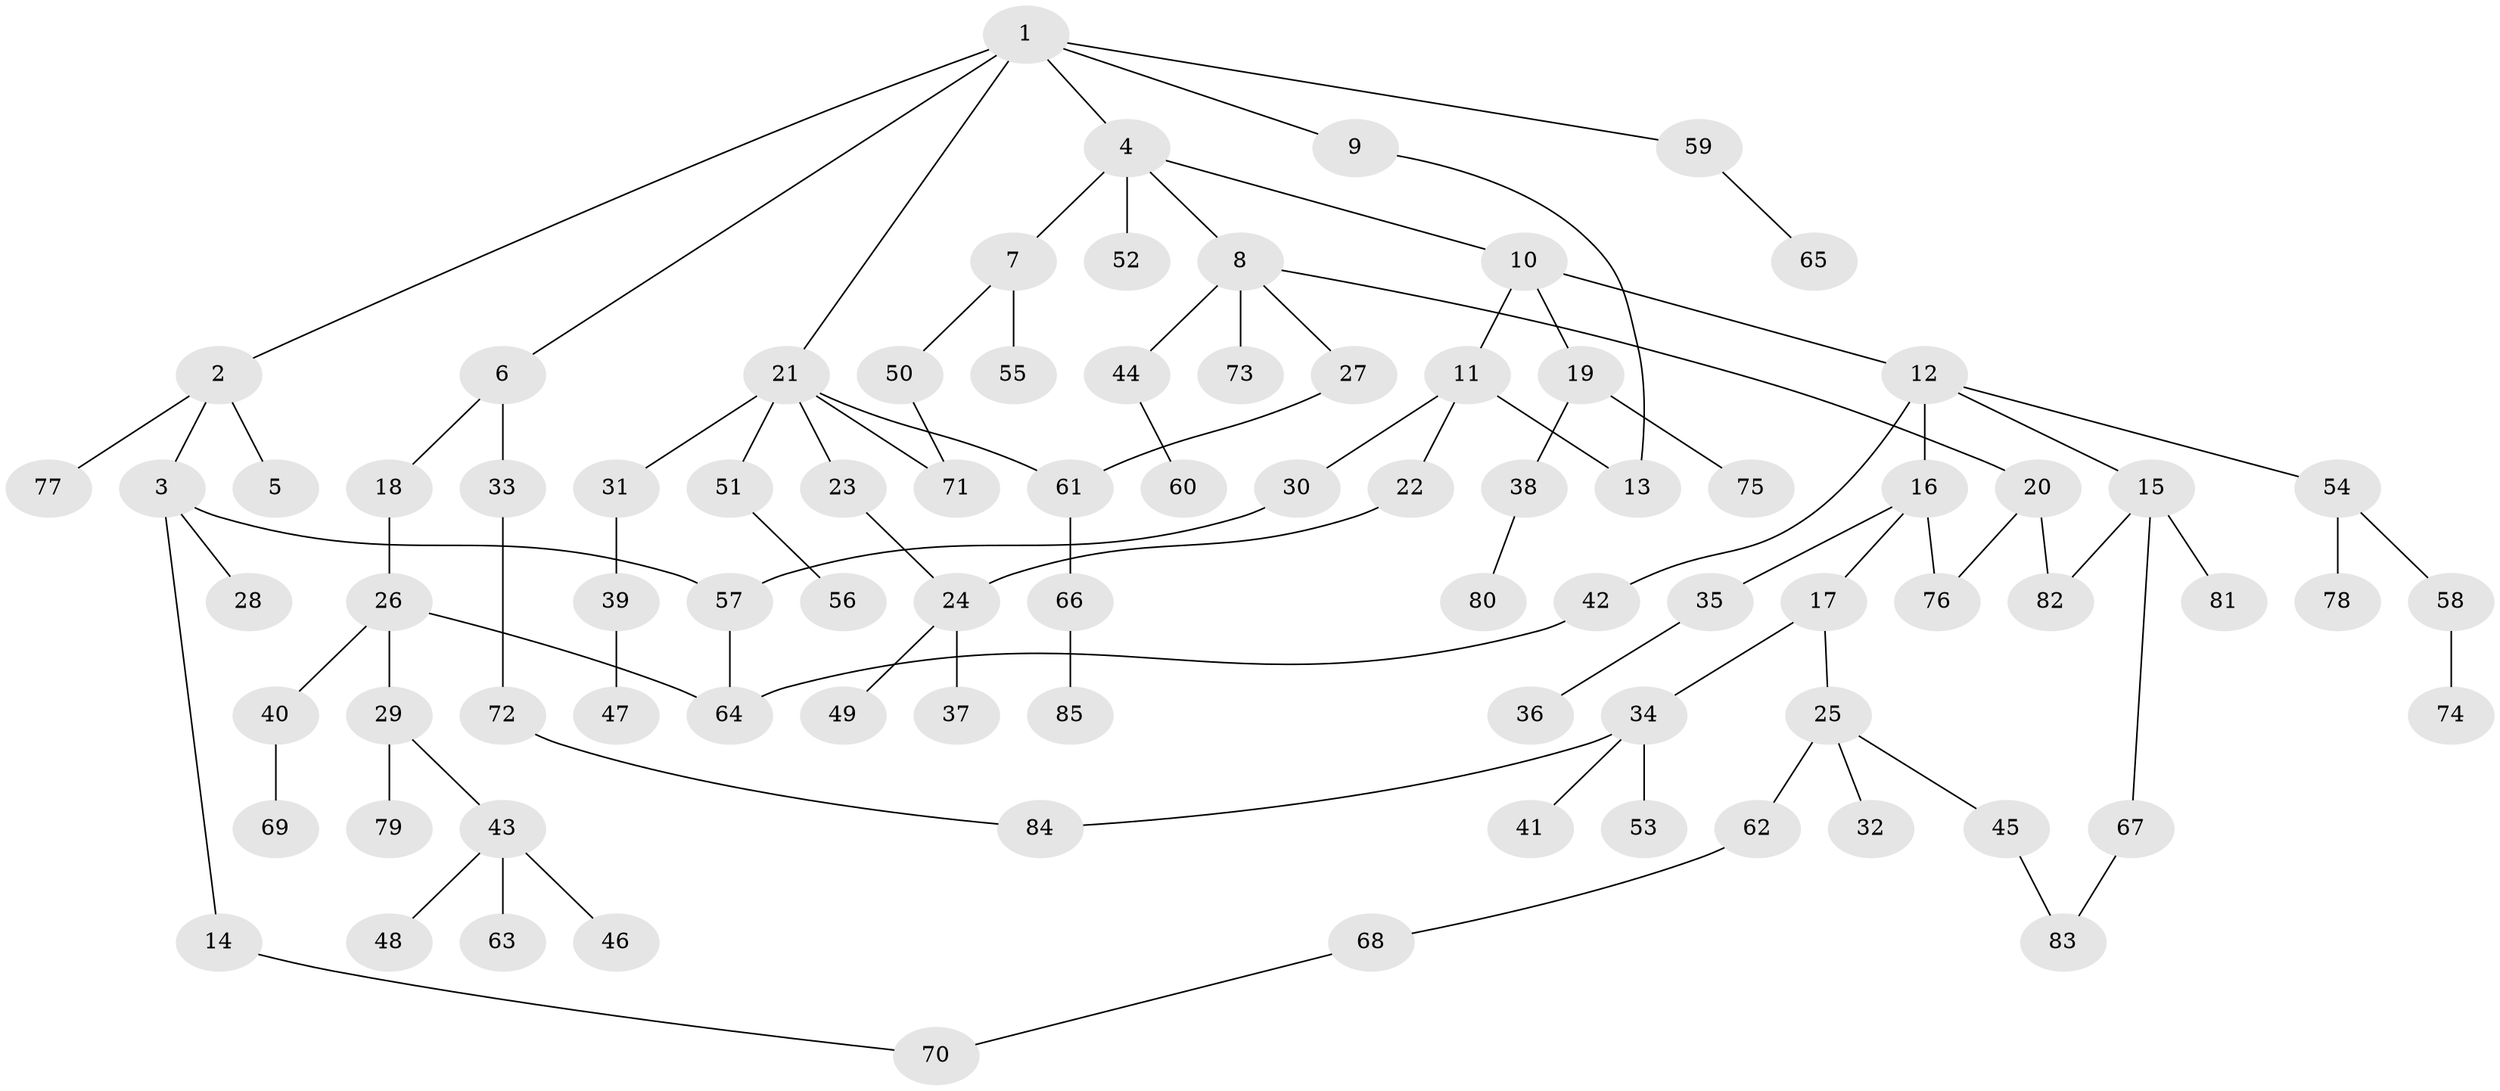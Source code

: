 // Generated by graph-tools (version 1.1) at 2025/10/02/27/25 16:10:51]
// undirected, 85 vertices, 96 edges
graph export_dot {
graph [start="1"]
  node [color=gray90,style=filled];
  1;
  2;
  3;
  4;
  5;
  6;
  7;
  8;
  9;
  10;
  11;
  12;
  13;
  14;
  15;
  16;
  17;
  18;
  19;
  20;
  21;
  22;
  23;
  24;
  25;
  26;
  27;
  28;
  29;
  30;
  31;
  32;
  33;
  34;
  35;
  36;
  37;
  38;
  39;
  40;
  41;
  42;
  43;
  44;
  45;
  46;
  47;
  48;
  49;
  50;
  51;
  52;
  53;
  54;
  55;
  56;
  57;
  58;
  59;
  60;
  61;
  62;
  63;
  64;
  65;
  66;
  67;
  68;
  69;
  70;
  71;
  72;
  73;
  74;
  75;
  76;
  77;
  78;
  79;
  80;
  81;
  82;
  83;
  84;
  85;
  1 -- 2;
  1 -- 4;
  1 -- 6;
  1 -- 9;
  1 -- 21;
  1 -- 59;
  2 -- 3;
  2 -- 5;
  2 -- 77;
  3 -- 14;
  3 -- 28;
  3 -- 57;
  4 -- 7;
  4 -- 8;
  4 -- 10;
  4 -- 52;
  6 -- 18;
  6 -- 33;
  7 -- 50;
  7 -- 55;
  8 -- 20;
  8 -- 27;
  8 -- 44;
  8 -- 73;
  9 -- 13;
  10 -- 11;
  10 -- 12;
  10 -- 19;
  11 -- 22;
  11 -- 30;
  11 -- 13;
  12 -- 15;
  12 -- 16;
  12 -- 42;
  12 -- 54;
  14 -- 70;
  15 -- 67;
  15 -- 81;
  15 -- 82;
  16 -- 17;
  16 -- 35;
  16 -- 76;
  17 -- 25;
  17 -- 34;
  18 -- 26;
  19 -- 38;
  19 -- 75;
  20 -- 76;
  20 -- 82;
  21 -- 23;
  21 -- 31;
  21 -- 51;
  21 -- 71;
  21 -- 61;
  22 -- 24;
  23 -- 24;
  24 -- 37;
  24 -- 49;
  25 -- 32;
  25 -- 45;
  25 -- 62;
  26 -- 29;
  26 -- 40;
  26 -- 64;
  27 -- 61;
  29 -- 43;
  29 -- 79;
  30 -- 57;
  31 -- 39;
  33 -- 72;
  34 -- 41;
  34 -- 53;
  34 -- 84;
  35 -- 36;
  38 -- 80;
  39 -- 47;
  40 -- 69;
  42 -- 64;
  43 -- 46;
  43 -- 48;
  43 -- 63;
  44 -- 60;
  45 -- 83;
  50 -- 71;
  51 -- 56;
  54 -- 58;
  54 -- 78;
  57 -- 64;
  58 -- 74;
  59 -- 65;
  61 -- 66;
  62 -- 68;
  66 -- 85;
  67 -- 83;
  68 -- 70;
  72 -- 84;
}
